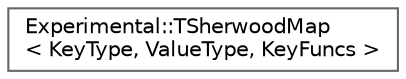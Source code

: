 digraph "Graphical Class Hierarchy"
{
 // INTERACTIVE_SVG=YES
 // LATEX_PDF_SIZE
  bgcolor="transparent";
  edge [fontname=Helvetica,fontsize=10,labelfontname=Helvetica,labelfontsize=10];
  node [fontname=Helvetica,fontsize=10,shape=box,height=0.2,width=0.4];
  rankdir="LR";
  Node0 [id="Node000000",label="Experimental::TSherwoodMap\l\< KeyType, ValueType, KeyFuncs \>",height=0.2,width=0.4,color="grey40", fillcolor="white", style="filled",URL="$d2/db6/structExperimental_1_1TSherwoodMap.html",tooltip=" "];
}
